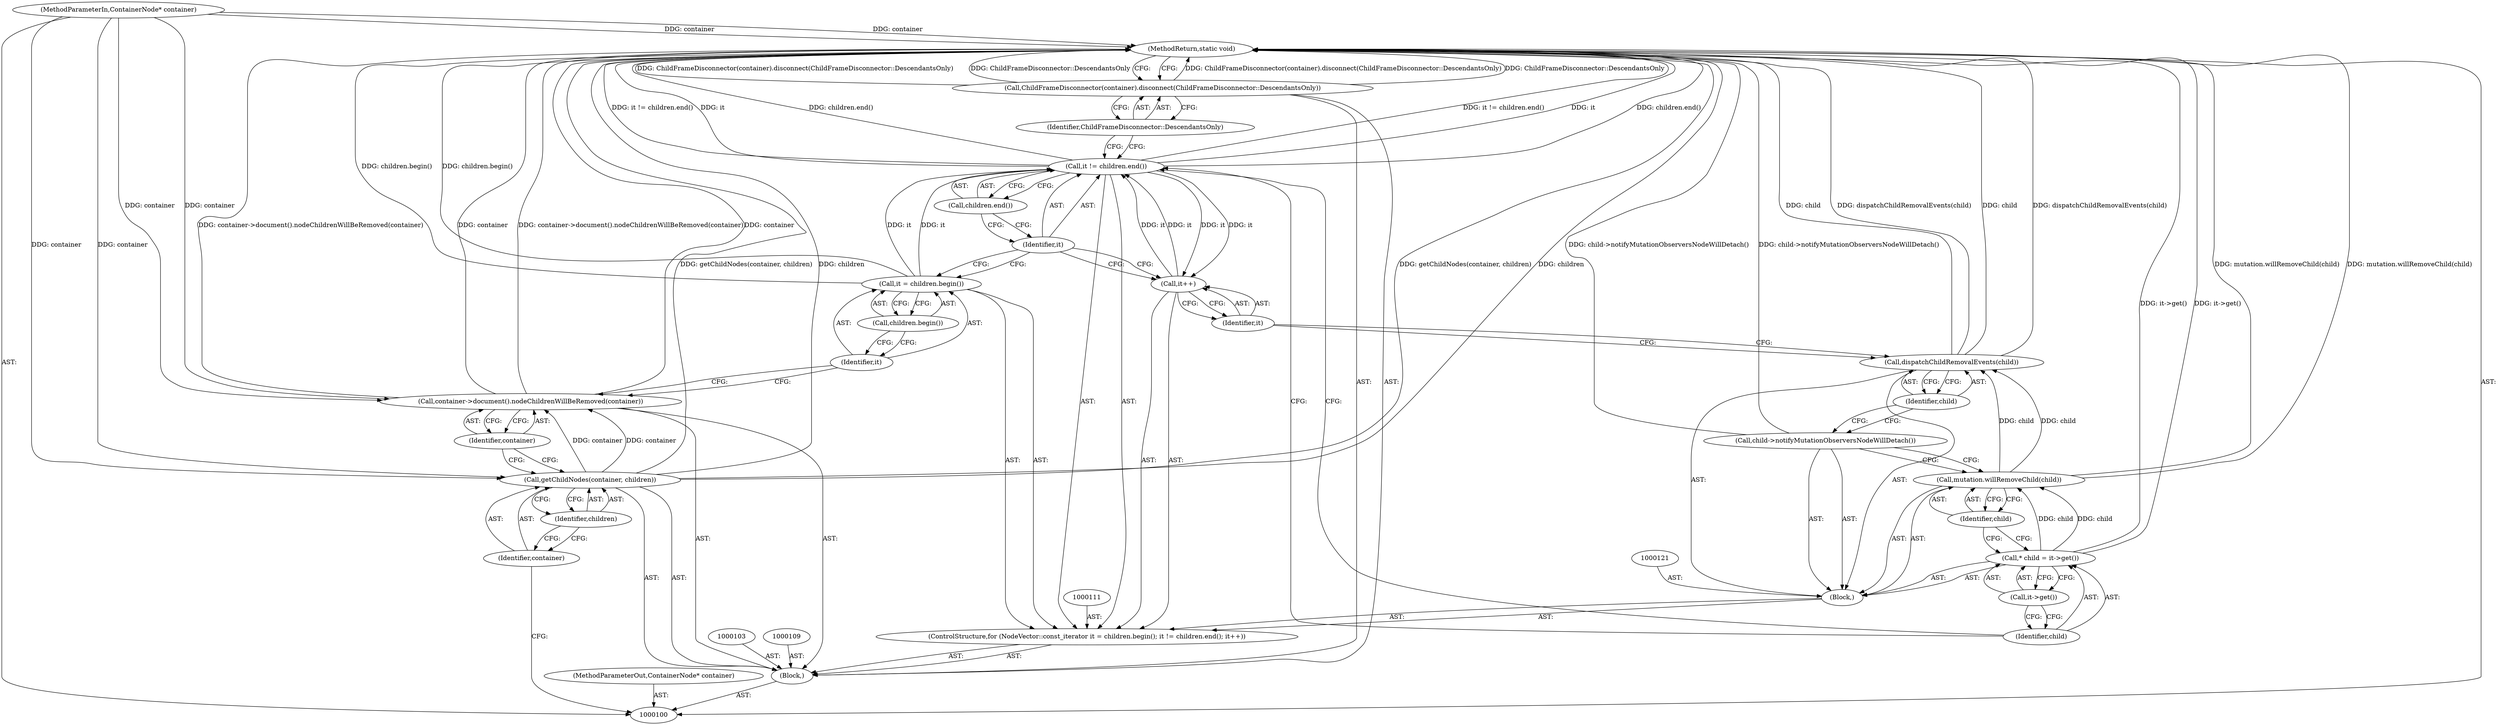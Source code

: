 digraph "1_Chrome_f084d7007f67809ef116ee6b11f251bf3c9ed895_0" {
"1000132" [label="(MethodReturn,static void)"];
"1000101" [label="(MethodParameterIn,ContainerNode* container)"];
"1000189" [label="(MethodParameterOut,ContainerNode* container)"];
"1000126" [label="(Identifier,child)"];
"1000125" [label="(Call,mutation.willRemoveChild(child))"];
"1000127" [label="(Call,child->notifyMutationObserversNodeWillDetach())"];
"1000129" [label="(Identifier,child)"];
"1000128" [label="(Call,dispatchChildRemovalEvents(child))"];
"1000130" [label="(Call,ChildFrameDisconnector(container).disconnect(ChildFrameDisconnector::DescendantsOnly))"];
"1000131" [label="(Identifier,ChildFrameDisconnector::DescendantsOnly)"];
"1000102" [label="(Block,)"];
"1000105" [label="(Identifier,container)"];
"1000106" [label="(Identifier,children)"];
"1000104" [label="(Call,getChildNodes(container, children))"];
"1000107" [label="(Call,container->document().nodeChildrenWillBeRemoved(container))"];
"1000108" [label="(Identifier,container)"];
"1000112" [label="(Call,it = children.begin())"];
"1000113" [label="(Identifier,it)"];
"1000114" [label="(Call,children.begin())"];
"1000110" [label="(ControlStructure,for (NodeVector::const_iterator it = children.begin(); it != children.end(); it++))"];
"1000115" [label="(Call,it != children.end())"];
"1000116" [label="(Identifier,it)"];
"1000117" [label="(Call,children.end())"];
"1000118" [label="(Call,it++)"];
"1000119" [label="(Identifier,it)"];
"1000122" [label="(Call,* child = it->get())"];
"1000123" [label="(Identifier,child)"];
"1000124" [label="(Call,it->get())"];
"1000120" [label="(Block,)"];
"1000132" -> "1000100"  [label="AST: "];
"1000132" -> "1000130"  [label="CFG: "];
"1000115" -> "1000132"  [label="DDG: children.end()"];
"1000115" -> "1000132"  [label="DDG: it != children.end()"];
"1000115" -> "1000132"  [label="DDG: it"];
"1000130" -> "1000132"  [label="DDG: ChildFrameDisconnector(container).disconnect(ChildFrameDisconnector::DescendantsOnly)"];
"1000130" -> "1000132"  [label="DDG: ChildFrameDisconnector::DescendantsOnly"];
"1000125" -> "1000132"  [label="DDG: mutation.willRemoveChild(child)"];
"1000107" -> "1000132"  [label="DDG: container"];
"1000107" -> "1000132"  [label="DDG: container->document().nodeChildrenWillBeRemoved(container)"];
"1000104" -> "1000132"  [label="DDG: getChildNodes(container, children)"];
"1000104" -> "1000132"  [label="DDG: children"];
"1000112" -> "1000132"  [label="DDG: children.begin()"];
"1000128" -> "1000132"  [label="DDG: child"];
"1000128" -> "1000132"  [label="DDG: dispatchChildRemovalEvents(child)"];
"1000127" -> "1000132"  [label="DDG: child->notifyMutationObserversNodeWillDetach()"];
"1000101" -> "1000132"  [label="DDG: container"];
"1000122" -> "1000132"  [label="DDG: it->get()"];
"1000101" -> "1000100"  [label="AST: "];
"1000101" -> "1000132"  [label="DDG: container"];
"1000101" -> "1000104"  [label="DDG: container"];
"1000101" -> "1000107"  [label="DDG: container"];
"1000189" -> "1000100"  [label="AST: "];
"1000126" -> "1000125"  [label="AST: "];
"1000126" -> "1000122"  [label="CFG: "];
"1000125" -> "1000126"  [label="CFG: "];
"1000125" -> "1000120"  [label="AST: "];
"1000125" -> "1000126"  [label="CFG: "];
"1000126" -> "1000125"  [label="AST: "];
"1000127" -> "1000125"  [label="CFG: "];
"1000125" -> "1000132"  [label="DDG: mutation.willRemoveChild(child)"];
"1000122" -> "1000125"  [label="DDG: child"];
"1000125" -> "1000128"  [label="DDG: child"];
"1000127" -> "1000120"  [label="AST: "];
"1000127" -> "1000125"  [label="CFG: "];
"1000129" -> "1000127"  [label="CFG: "];
"1000127" -> "1000132"  [label="DDG: child->notifyMutationObserversNodeWillDetach()"];
"1000129" -> "1000128"  [label="AST: "];
"1000129" -> "1000127"  [label="CFG: "];
"1000128" -> "1000129"  [label="CFG: "];
"1000128" -> "1000120"  [label="AST: "];
"1000128" -> "1000129"  [label="CFG: "];
"1000129" -> "1000128"  [label="AST: "];
"1000119" -> "1000128"  [label="CFG: "];
"1000128" -> "1000132"  [label="DDG: child"];
"1000128" -> "1000132"  [label="DDG: dispatchChildRemovalEvents(child)"];
"1000125" -> "1000128"  [label="DDG: child"];
"1000130" -> "1000102"  [label="AST: "];
"1000130" -> "1000131"  [label="CFG: "];
"1000131" -> "1000130"  [label="AST: "];
"1000132" -> "1000130"  [label="CFG: "];
"1000130" -> "1000132"  [label="DDG: ChildFrameDisconnector(container).disconnect(ChildFrameDisconnector::DescendantsOnly)"];
"1000130" -> "1000132"  [label="DDG: ChildFrameDisconnector::DescendantsOnly"];
"1000131" -> "1000130"  [label="AST: "];
"1000131" -> "1000115"  [label="CFG: "];
"1000130" -> "1000131"  [label="CFG: "];
"1000102" -> "1000100"  [label="AST: "];
"1000103" -> "1000102"  [label="AST: "];
"1000104" -> "1000102"  [label="AST: "];
"1000107" -> "1000102"  [label="AST: "];
"1000109" -> "1000102"  [label="AST: "];
"1000110" -> "1000102"  [label="AST: "];
"1000130" -> "1000102"  [label="AST: "];
"1000105" -> "1000104"  [label="AST: "];
"1000105" -> "1000100"  [label="CFG: "];
"1000106" -> "1000105"  [label="CFG: "];
"1000106" -> "1000104"  [label="AST: "];
"1000106" -> "1000105"  [label="CFG: "];
"1000104" -> "1000106"  [label="CFG: "];
"1000104" -> "1000102"  [label="AST: "];
"1000104" -> "1000106"  [label="CFG: "];
"1000105" -> "1000104"  [label="AST: "];
"1000106" -> "1000104"  [label="AST: "];
"1000108" -> "1000104"  [label="CFG: "];
"1000104" -> "1000132"  [label="DDG: getChildNodes(container, children)"];
"1000104" -> "1000132"  [label="DDG: children"];
"1000101" -> "1000104"  [label="DDG: container"];
"1000104" -> "1000107"  [label="DDG: container"];
"1000107" -> "1000102"  [label="AST: "];
"1000107" -> "1000108"  [label="CFG: "];
"1000108" -> "1000107"  [label="AST: "];
"1000113" -> "1000107"  [label="CFG: "];
"1000107" -> "1000132"  [label="DDG: container"];
"1000107" -> "1000132"  [label="DDG: container->document().nodeChildrenWillBeRemoved(container)"];
"1000104" -> "1000107"  [label="DDG: container"];
"1000101" -> "1000107"  [label="DDG: container"];
"1000108" -> "1000107"  [label="AST: "];
"1000108" -> "1000104"  [label="CFG: "];
"1000107" -> "1000108"  [label="CFG: "];
"1000112" -> "1000110"  [label="AST: "];
"1000112" -> "1000114"  [label="CFG: "];
"1000113" -> "1000112"  [label="AST: "];
"1000114" -> "1000112"  [label="AST: "];
"1000116" -> "1000112"  [label="CFG: "];
"1000112" -> "1000132"  [label="DDG: children.begin()"];
"1000112" -> "1000115"  [label="DDG: it"];
"1000113" -> "1000112"  [label="AST: "];
"1000113" -> "1000107"  [label="CFG: "];
"1000114" -> "1000113"  [label="CFG: "];
"1000114" -> "1000112"  [label="AST: "];
"1000114" -> "1000113"  [label="CFG: "];
"1000112" -> "1000114"  [label="CFG: "];
"1000110" -> "1000102"  [label="AST: "];
"1000111" -> "1000110"  [label="AST: "];
"1000112" -> "1000110"  [label="AST: "];
"1000115" -> "1000110"  [label="AST: "];
"1000118" -> "1000110"  [label="AST: "];
"1000120" -> "1000110"  [label="AST: "];
"1000115" -> "1000110"  [label="AST: "];
"1000115" -> "1000117"  [label="CFG: "];
"1000116" -> "1000115"  [label="AST: "];
"1000117" -> "1000115"  [label="AST: "];
"1000123" -> "1000115"  [label="CFG: "];
"1000131" -> "1000115"  [label="CFG: "];
"1000115" -> "1000132"  [label="DDG: children.end()"];
"1000115" -> "1000132"  [label="DDG: it != children.end()"];
"1000115" -> "1000132"  [label="DDG: it"];
"1000112" -> "1000115"  [label="DDG: it"];
"1000118" -> "1000115"  [label="DDG: it"];
"1000115" -> "1000118"  [label="DDG: it"];
"1000116" -> "1000115"  [label="AST: "];
"1000116" -> "1000112"  [label="CFG: "];
"1000116" -> "1000118"  [label="CFG: "];
"1000117" -> "1000116"  [label="CFG: "];
"1000117" -> "1000115"  [label="AST: "];
"1000117" -> "1000116"  [label="CFG: "];
"1000115" -> "1000117"  [label="CFG: "];
"1000118" -> "1000110"  [label="AST: "];
"1000118" -> "1000119"  [label="CFG: "];
"1000119" -> "1000118"  [label="AST: "];
"1000116" -> "1000118"  [label="CFG: "];
"1000118" -> "1000115"  [label="DDG: it"];
"1000115" -> "1000118"  [label="DDG: it"];
"1000119" -> "1000118"  [label="AST: "];
"1000119" -> "1000128"  [label="CFG: "];
"1000118" -> "1000119"  [label="CFG: "];
"1000122" -> "1000120"  [label="AST: "];
"1000122" -> "1000124"  [label="CFG: "];
"1000123" -> "1000122"  [label="AST: "];
"1000124" -> "1000122"  [label="AST: "];
"1000126" -> "1000122"  [label="CFG: "];
"1000122" -> "1000132"  [label="DDG: it->get()"];
"1000122" -> "1000125"  [label="DDG: child"];
"1000123" -> "1000122"  [label="AST: "];
"1000123" -> "1000115"  [label="CFG: "];
"1000124" -> "1000123"  [label="CFG: "];
"1000124" -> "1000122"  [label="AST: "];
"1000124" -> "1000123"  [label="CFG: "];
"1000122" -> "1000124"  [label="CFG: "];
"1000120" -> "1000110"  [label="AST: "];
"1000121" -> "1000120"  [label="AST: "];
"1000122" -> "1000120"  [label="AST: "];
"1000125" -> "1000120"  [label="AST: "];
"1000127" -> "1000120"  [label="AST: "];
"1000128" -> "1000120"  [label="AST: "];
}
